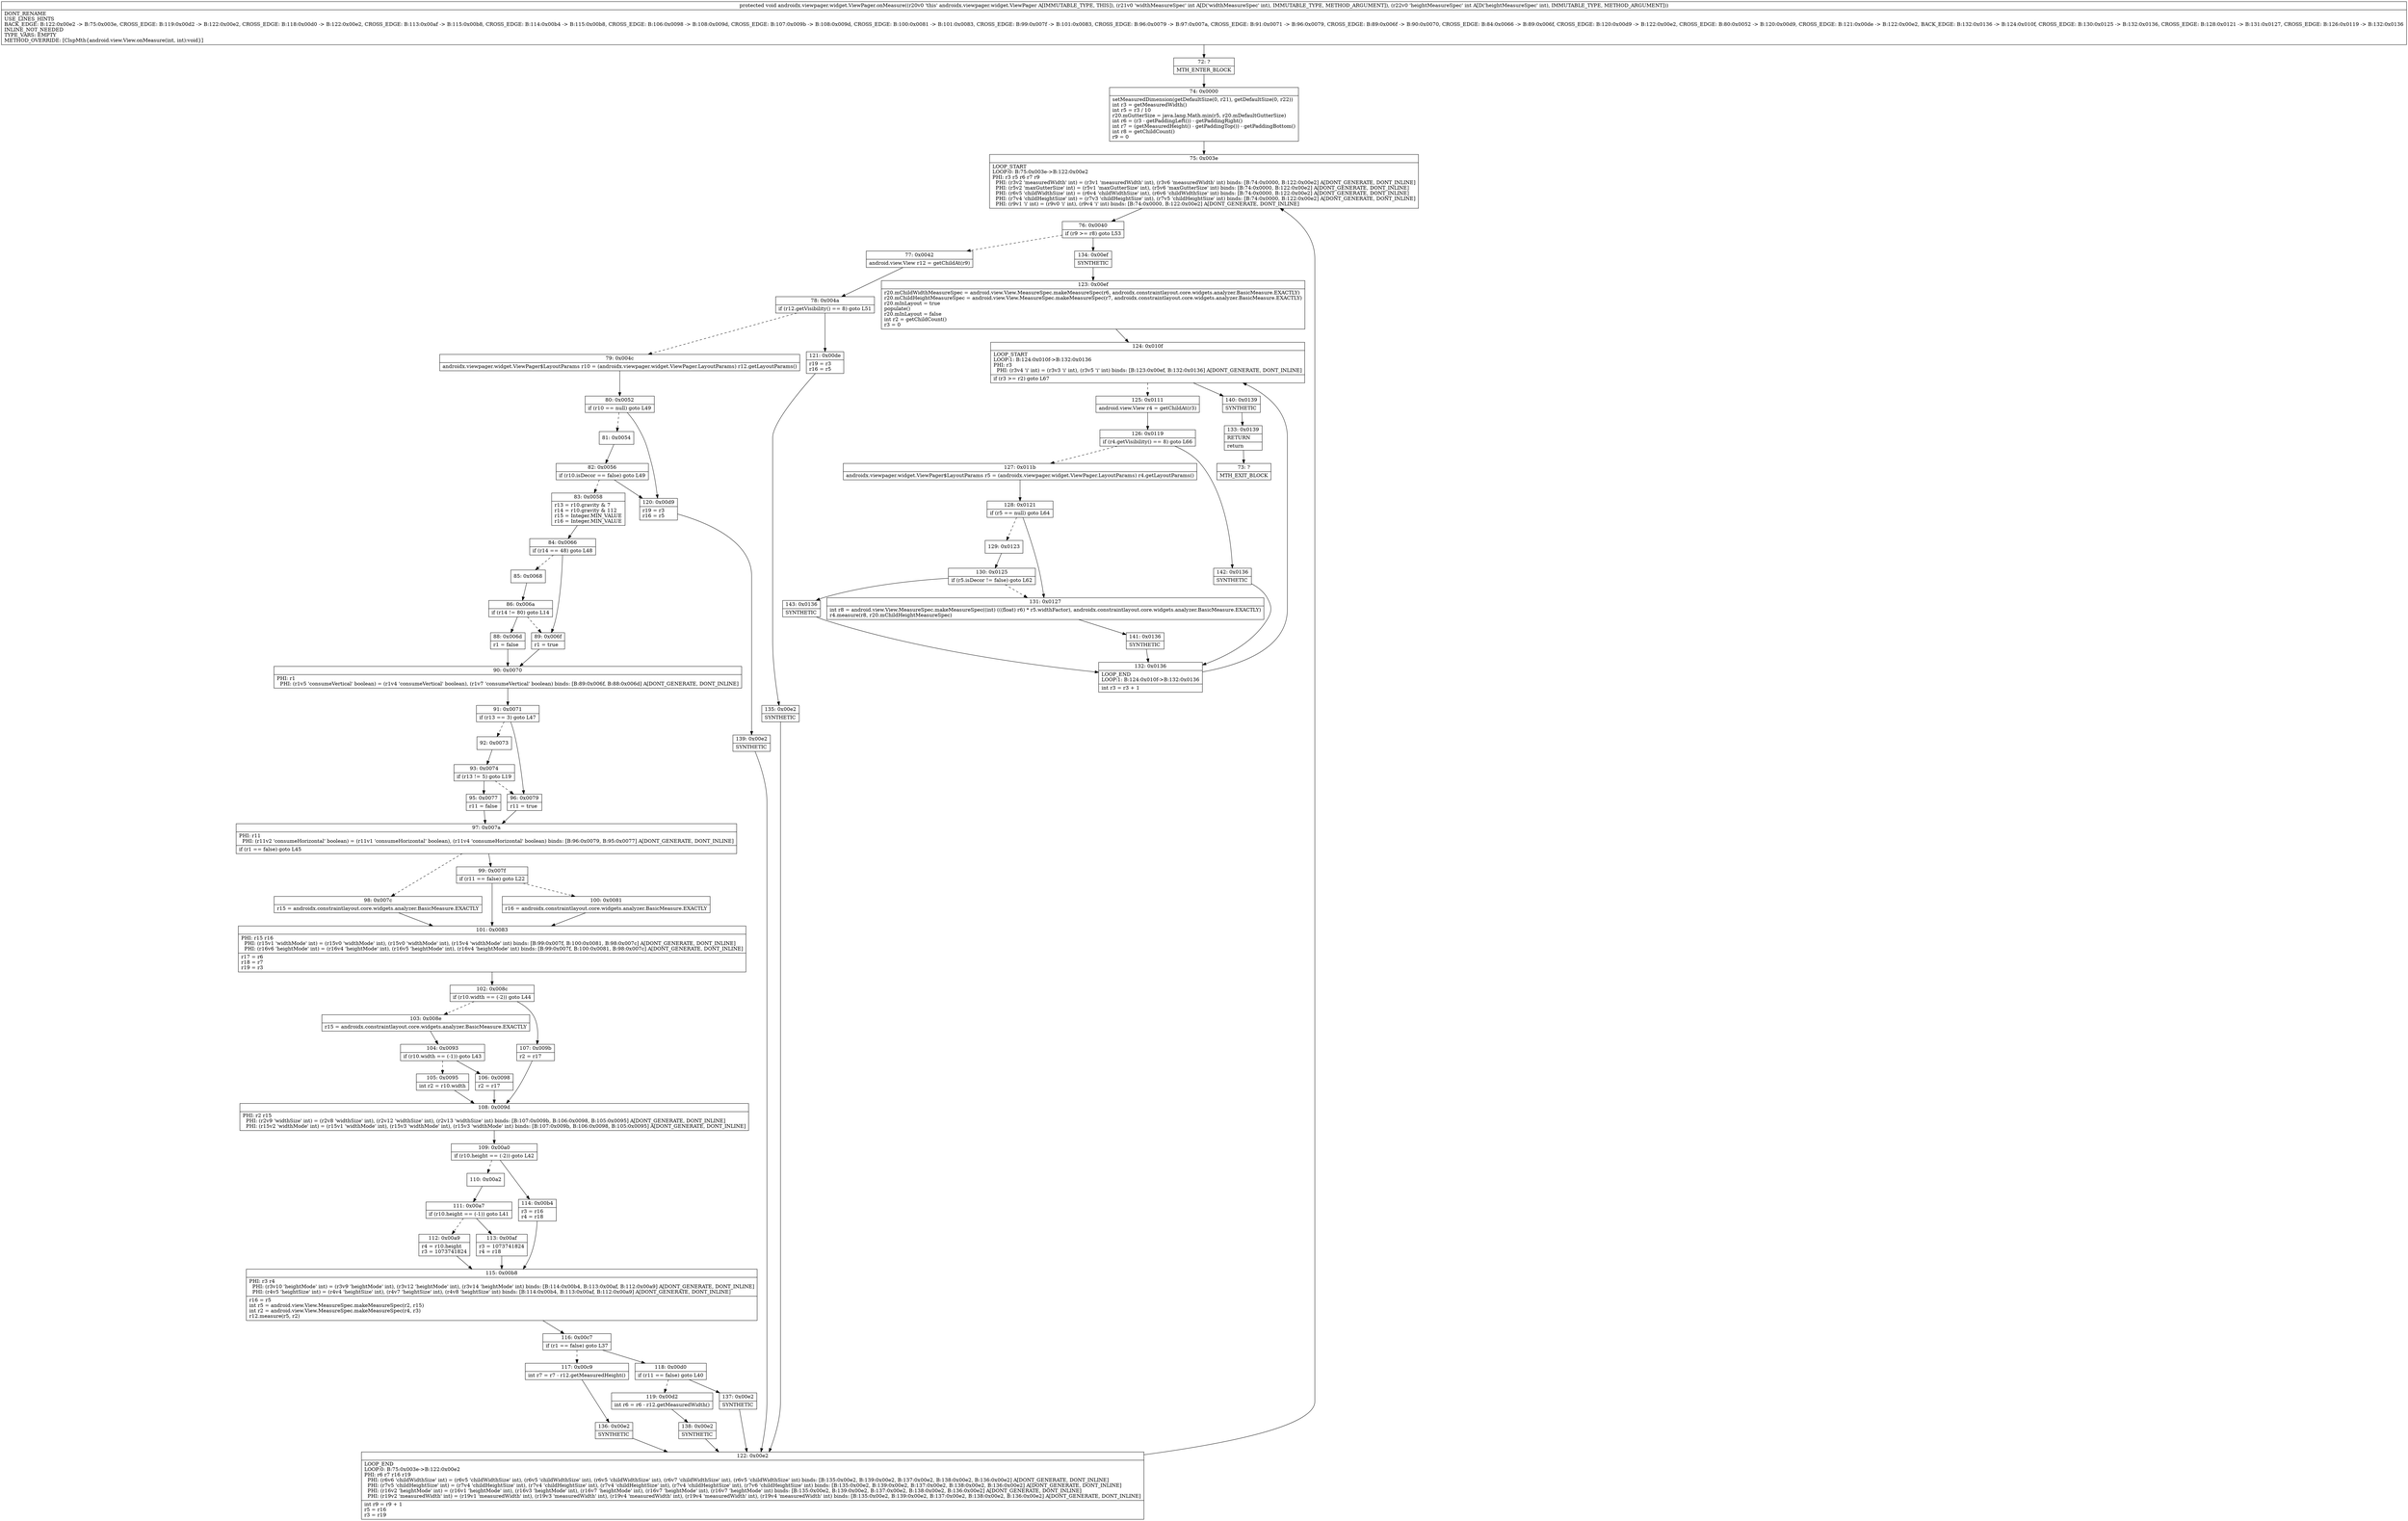 digraph "CFG forandroidx.viewpager.widget.ViewPager.onMeasure(II)V" {
Node_72 [shape=record,label="{72\:\ ?|MTH_ENTER_BLOCK\l}"];
Node_74 [shape=record,label="{74\:\ 0x0000|setMeasuredDimension(getDefaultSize(0, r21), getDefaultSize(0, r22))\lint r3 = getMeasuredWidth()\lint r5 = r3 \/ 10\lr20.mGutterSize = java.lang.Math.min(r5, r20.mDefaultGutterSize)\lint r6 = (r3 \- getPaddingLeft()) \- getPaddingRight()\lint r7 = (getMeasuredHeight() \- getPaddingTop()) \- getPaddingBottom()\lint r8 = getChildCount()\lr9 = 0\l}"];
Node_75 [shape=record,label="{75\:\ 0x003e|LOOP_START\lLOOP:0: B:75:0x003e\-\>B:122:0x00e2\lPHI: r3 r5 r6 r7 r9 \l  PHI: (r3v2 'measuredWidth' int) = (r3v1 'measuredWidth' int), (r3v6 'measuredWidth' int) binds: [B:74:0x0000, B:122:0x00e2] A[DONT_GENERATE, DONT_INLINE]\l  PHI: (r5v2 'maxGutterSize' int) = (r5v1 'maxGutterSize' int), (r5v6 'maxGutterSize' int) binds: [B:74:0x0000, B:122:0x00e2] A[DONT_GENERATE, DONT_INLINE]\l  PHI: (r6v5 'childWidthSize' int) = (r6v4 'childWidthSize' int), (r6v6 'childWidthSize' int) binds: [B:74:0x0000, B:122:0x00e2] A[DONT_GENERATE, DONT_INLINE]\l  PHI: (r7v4 'childHeightSize' int) = (r7v3 'childHeightSize' int), (r7v5 'childHeightSize' int) binds: [B:74:0x0000, B:122:0x00e2] A[DONT_GENERATE, DONT_INLINE]\l  PHI: (r9v1 'i' int) = (r9v0 'i' int), (r9v4 'i' int) binds: [B:74:0x0000, B:122:0x00e2] A[DONT_GENERATE, DONT_INLINE]\l}"];
Node_76 [shape=record,label="{76\:\ 0x0040|if (r9 \>= r8) goto L53\l}"];
Node_77 [shape=record,label="{77\:\ 0x0042|android.view.View r12 = getChildAt(r9)\l}"];
Node_78 [shape=record,label="{78\:\ 0x004a|if (r12.getVisibility() == 8) goto L51\l}"];
Node_79 [shape=record,label="{79\:\ 0x004c|androidx.viewpager.widget.ViewPager$LayoutParams r10 = (androidx.viewpager.widget.ViewPager.LayoutParams) r12.getLayoutParams()\l}"];
Node_80 [shape=record,label="{80\:\ 0x0052|if (r10 == null) goto L49\l}"];
Node_81 [shape=record,label="{81\:\ 0x0054}"];
Node_82 [shape=record,label="{82\:\ 0x0056|if (r10.isDecor == false) goto L49\l}"];
Node_83 [shape=record,label="{83\:\ 0x0058|r13 = r10.gravity & 7\lr14 = r10.gravity & 112\lr15 = Integer.MIN_VALUE\lr16 = Integer.MIN_VALUE\l}"];
Node_84 [shape=record,label="{84\:\ 0x0066|if (r14 == 48) goto L48\l}"];
Node_85 [shape=record,label="{85\:\ 0x0068}"];
Node_86 [shape=record,label="{86\:\ 0x006a|if (r14 != 80) goto L14\l}"];
Node_88 [shape=record,label="{88\:\ 0x006d|r1 = false\l}"];
Node_90 [shape=record,label="{90\:\ 0x0070|PHI: r1 \l  PHI: (r1v5 'consumeVertical' boolean) = (r1v4 'consumeVertical' boolean), (r1v7 'consumeVertical' boolean) binds: [B:89:0x006f, B:88:0x006d] A[DONT_GENERATE, DONT_INLINE]\l}"];
Node_91 [shape=record,label="{91\:\ 0x0071|if (r13 == 3) goto L47\l}"];
Node_92 [shape=record,label="{92\:\ 0x0073}"];
Node_93 [shape=record,label="{93\:\ 0x0074|if (r13 != 5) goto L19\l}"];
Node_95 [shape=record,label="{95\:\ 0x0077|r11 = false\l}"];
Node_97 [shape=record,label="{97\:\ 0x007a|PHI: r11 \l  PHI: (r11v2 'consumeHorizontal' boolean) = (r11v1 'consumeHorizontal' boolean), (r11v4 'consumeHorizontal' boolean) binds: [B:96:0x0079, B:95:0x0077] A[DONT_GENERATE, DONT_INLINE]\l|if (r1 == false) goto L45\l}"];
Node_98 [shape=record,label="{98\:\ 0x007c|r15 = androidx.constraintlayout.core.widgets.analyzer.BasicMeasure.EXACTLY\l}"];
Node_101 [shape=record,label="{101\:\ 0x0083|PHI: r15 r16 \l  PHI: (r15v1 'widthMode' int) = (r15v0 'widthMode' int), (r15v0 'widthMode' int), (r15v4 'widthMode' int) binds: [B:99:0x007f, B:100:0x0081, B:98:0x007c] A[DONT_GENERATE, DONT_INLINE]\l  PHI: (r16v6 'heightMode' int) = (r16v4 'heightMode' int), (r16v5 'heightMode' int), (r16v4 'heightMode' int) binds: [B:99:0x007f, B:100:0x0081, B:98:0x007c] A[DONT_GENERATE, DONT_INLINE]\l|r17 = r6\lr18 = r7\lr19 = r3\l}"];
Node_102 [shape=record,label="{102\:\ 0x008c|if (r10.width == (\-2)) goto L44\l}"];
Node_103 [shape=record,label="{103\:\ 0x008e|r15 = androidx.constraintlayout.core.widgets.analyzer.BasicMeasure.EXACTLY\l}"];
Node_104 [shape=record,label="{104\:\ 0x0093|if (r10.width == (\-1)) goto L43\l}"];
Node_105 [shape=record,label="{105\:\ 0x0095|int r2 = r10.width\l}"];
Node_108 [shape=record,label="{108\:\ 0x009d|PHI: r2 r15 \l  PHI: (r2v9 'widthSize' int) = (r2v8 'widthSize' int), (r2v12 'widthSize' int), (r2v13 'widthSize' int) binds: [B:107:0x009b, B:106:0x0098, B:105:0x0095] A[DONT_GENERATE, DONT_INLINE]\l  PHI: (r15v2 'widthMode' int) = (r15v1 'widthMode' int), (r15v3 'widthMode' int), (r15v3 'widthMode' int) binds: [B:107:0x009b, B:106:0x0098, B:105:0x0095] A[DONT_GENERATE, DONT_INLINE]\l}"];
Node_109 [shape=record,label="{109\:\ 0x00a0|if (r10.height == (\-2)) goto L42\l}"];
Node_110 [shape=record,label="{110\:\ 0x00a2}"];
Node_111 [shape=record,label="{111\:\ 0x00a7|if (r10.height == (\-1)) goto L41\l}"];
Node_112 [shape=record,label="{112\:\ 0x00a9|r4 = r10.height\lr3 = 1073741824\l}"];
Node_115 [shape=record,label="{115\:\ 0x00b8|PHI: r3 r4 \l  PHI: (r3v10 'heightMode' int) = (r3v9 'heightMode' int), (r3v12 'heightMode' int), (r3v14 'heightMode' int) binds: [B:114:0x00b4, B:113:0x00af, B:112:0x00a9] A[DONT_GENERATE, DONT_INLINE]\l  PHI: (r4v5 'heightSize' int) = (r4v4 'heightSize' int), (r4v7 'heightSize' int), (r4v8 'heightSize' int) binds: [B:114:0x00b4, B:113:0x00af, B:112:0x00a9] A[DONT_GENERATE, DONT_INLINE]\l|r16 = r5\lint r5 = android.view.View.MeasureSpec.makeMeasureSpec(r2, r15)\lint r2 = android.view.View.MeasureSpec.makeMeasureSpec(r4, r3)\lr12.measure(r5, r2)\l}"];
Node_116 [shape=record,label="{116\:\ 0x00c7|if (r1 == false) goto L37\l}"];
Node_117 [shape=record,label="{117\:\ 0x00c9|int r7 = r7 \- r12.getMeasuredHeight()\l}"];
Node_136 [shape=record,label="{136\:\ 0x00e2|SYNTHETIC\l}"];
Node_122 [shape=record,label="{122\:\ 0x00e2|LOOP_END\lLOOP:0: B:75:0x003e\-\>B:122:0x00e2\lPHI: r6 r7 r16 r19 \l  PHI: (r6v6 'childWidthSize' int) = (r6v5 'childWidthSize' int), (r6v5 'childWidthSize' int), (r6v5 'childWidthSize' int), (r6v7 'childWidthSize' int), (r6v5 'childWidthSize' int) binds: [B:135:0x00e2, B:139:0x00e2, B:137:0x00e2, B:138:0x00e2, B:136:0x00e2] A[DONT_GENERATE, DONT_INLINE]\l  PHI: (r7v5 'childHeightSize' int) = (r7v4 'childHeightSize' int), (r7v4 'childHeightSize' int), (r7v4 'childHeightSize' int), (r7v4 'childHeightSize' int), (r7v6 'childHeightSize' int) binds: [B:135:0x00e2, B:139:0x00e2, B:137:0x00e2, B:138:0x00e2, B:136:0x00e2] A[DONT_GENERATE, DONT_INLINE]\l  PHI: (r16v2 'heightMode' int) = (r16v1 'heightMode' int), (r16v3 'heightMode' int), (r16v7 'heightMode' int), (r16v7 'heightMode' int), (r16v7 'heightMode' int) binds: [B:135:0x00e2, B:139:0x00e2, B:137:0x00e2, B:138:0x00e2, B:136:0x00e2] A[DONT_GENERATE, DONT_INLINE]\l  PHI: (r19v2 'measuredWidth' int) = (r19v1 'measuredWidth' int), (r19v3 'measuredWidth' int), (r19v4 'measuredWidth' int), (r19v4 'measuredWidth' int), (r19v4 'measuredWidth' int) binds: [B:135:0x00e2, B:139:0x00e2, B:137:0x00e2, B:138:0x00e2, B:136:0x00e2] A[DONT_GENERATE, DONT_INLINE]\l|int r9 = r9 + 1\lr5 = r16\lr3 = r19\l}"];
Node_118 [shape=record,label="{118\:\ 0x00d0|if (r11 == false) goto L40\l}"];
Node_119 [shape=record,label="{119\:\ 0x00d2|int r6 = r6 \- r12.getMeasuredWidth()\l}"];
Node_138 [shape=record,label="{138\:\ 0x00e2|SYNTHETIC\l}"];
Node_137 [shape=record,label="{137\:\ 0x00e2|SYNTHETIC\l}"];
Node_113 [shape=record,label="{113\:\ 0x00af|r3 = 1073741824\lr4 = r18\l}"];
Node_114 [shape=record,label="{114\:\ 0x00b4|r3 = r16\lr4 = r18\l}"];
Node_106 [shape=record,label="{106\:\ 0x0098|r2 = r17\l}"];
Node_107 [shape=record,label="{107\:\ 0x009b|r2 = r17\l}"];
Node_99 [shape=record,label="{99\:\ 0x007f|if (r11 == false) goto L22\l}"];
Node_100 [shape=record,label="{100\:\ 0x0081|r16 = androidx.constraintlayout.core.widgets.analyzer.BasicMeasure.EXACTLY\l}"];
Node_96 [shape=record,label="{96\:\ 0x0079|r11 = true\l}"];
Node_89 [shape=record,label="{89\:\ 0x006f|r1 = true\l}"];
Node_120 [shape=record,label="{120\:\ 0x00d9|r19 = r3\lr16 = r5\l}"];
Node_139 [shape=record,label="{139\:\ 0x00e2|SYNTHETIC\l}"];
Node_121 [shape=record,label="{121\:\ 0x00de|r19 = r3\lr16 = r5\l}"];
Node_135 [shape=record,label="{135\:\ 0x00e2|SYNTHETIC\l}"];
Node_134 [shape=record,label="{134\:\ 0x00ef|SYNTHETIC\l}"];
Node_123 [shape=record,label="{123\:\ 0x00ef|r20.mChildWidthMeasureSpec = android.view.View.MeasureSpec.makeMeasureSpec(r6, androidx.constraintlayout.core.widgets.analyzer.BasicMeasure.EXACTLY)\lr20.mChildHeightMeasureSpec = android.view.View.MeasureSpec.makeMeasureSpec(r7, androidx.constraintlayout.core.widgets.analyzer.BasicMeasure.EXACTLY)\lr20.mInLayout = true\lpopulate()\lr20.mInLayout = false\lint r2 = getChildCount()\lr3 = 0\l}"];
Node_124 [shape=record,label="{124\:\ 0x010f|LOOP_START\lLOOP:1: B:124:0x010f\-\>B:132:0x0136\lPHI: r3 \l  PHI: (r3v4 'i' int) = (r3v3 'i' int), (r3v5 'i' int) binds: [B:123:0x00ef, B:132:0x0136] A[DONT_GENERATE, DONT_INLINE]\l|if (r3 \>= r2) goto L67\l}"];
Node_125 [shape=record,label="{125\:\ 0x0111|android.view.View r4 = getChildAt(r3)\l}"];
Node_126 [shape=record,label="{126\:\ 0x0119|if (r4.getVisibility() == 8) goto L66\l}"];
Node_127 [shape=record,label="{127\:\ 0x011b|androidx.viewpager.widget.ViewPager$LayoutParams r5 = (androidx.viewpager.widget.ViewPager.LayoutParams) r4.getLayoutParams()\l}"];
Node_128 [shape=record,label="{128\:\ 0x0121|if (r5 == null) goto L64\l}"];
Node_129 [shape=record,label="{129\:\ 0x0123}"];
Node_130 [shape=record,label="{130\:\ 0x0125|if (r5.isDecor != false) goto L62\l}"];
Node_143 [shape=record,label="{143\:\ 0x0136|SYNTHETIC\l}"];
Node_132 [shape=record,label="{132\:\ 0x0136|LOOP_END\lLOOP:1: B:124:0x010f\-\>B:132:0x0136\l|int r3 = r3 + 1\l}"];
Node_131 [shape=record,label="{131\:\ 0x0127|int r8 = android.view.View.MeasureSpec.makeMeasureSpec((int) (((float) r6) * r5.widthFactor), androidx.constraintlayout.core.widgets.analyzer.BasicMeasure.EXACTLY)\lr4.measure(r8, r20.mChildHeightMeasureSpec)\l}"];
Node_141 [shape=record,label="{141\:\ 0x0136|SYNTHETIC\l}"];
Node_142 [shape=record,label="{142\:\ 0x0136|SYNTHETIC\l}"];
Node_140 [shape=record,label="{140\:\ 0x0139|SYNTHETIC\l}"];
Node_133 [shape=record,label="{133\:\ 0x0139|RETURN\l|return\l}"];
Node_73 [shape=record,label="{73\:\ ?|MTH_EXIT_BLOCK\l}"];
MethodNode[shape=record,label="{protected void androidx.viewpager.widget.ViewPager.onMeasure((r20v0 'this' androidx.viewpager.widget.ViewPager A[IMMUTABLE_TYPE, THIS]), (r21v0 'widthMeasureSpec' int A[D('widthMeasureSpec' int), IMMUTABLE_TYPE, METHOD_ARGUMENT]), (r22v0 'heightMeasureSpec' int A[D('heightMeasureSpec' int), IMMUTABLE_TYPE, METHOD_ARGUMENT]))  | DONT_RENAME\lUSE_LINES_HINTS\lBACK_EDGE: B:122:0x00e2 \-\> B:75:0x003e, CROSS_EDGE: B:119:0x00d2 \-\> B:122:0x00e2, CROSS_EDGE: B:118:0x00d0 \-\> B:122:0x00e2, CROSS_EDGE: B:113:0x00af \-\> B:115:0x00b8, CROSS_EDGE: B:114:0x00b4 \-\> B:115:0x00b8, CROSS_EDGE: B:106:0x0098 \-\> B:108:0x009d, CROSS_EDGE: B:107:0x009b \-\> B:108:0x009d, CROSS_EDGE: B:100:0x0081 \-\> B:101:0x0083, CROSS_EDGE: B:99:0x007f \-\> B:101:0x0083, CROSS_EDGE: B:96:0x0079 \-\> B:97:0x007a, CROSS_EDGE: B:91:0x0071 \-\> B:96:0x0079, CROSS_EDGE: B:89:0x006f \-\> B:90:0x0070, CROSS_EDGE: B:84:0x0066 \-\> B:89:0x006f, CROSS_EDGE: B:120:0x00d9 \-\> B:122:0x00e2, CROSS_EDGE: B:80:0x0052 \-\> B:120:0x00d9, CROSS_EDGE: B:121:0x00de \-\> B:122:0x00e2, BACK_EDGE: B:132:0x0136 \-\> B:124:0x010f, CROSS_EDGE: B:130:0x0125 \-\> B:132:0x0136, CROSS_EDGE: B:128:0x0121 \-\> B:131:0x0127, CROSS_EDGE: B:126:0x0119 \-\> B:132:0x0136\lINLINE_NOT_NEEDED\lTYPE_VARS: EMPTY\lMETHOD_OVERRIDE: [ClspMth\{android.view.View.onMeasure(int, int):void\}]\l}"];
MethodNode -> Node_72;Node_72 -> Node_74;
Node_74 -> Node_75;
Node_75 -> Node_76;
Node_76 -> Node_77[style=dashed];
Node_76 -> Node_134;
Node_77 -> Node_78;
Node_78 -> Node_79[style=dashed];
Node_78 -> Node_121;
Node_79 -> Node_80;
Node_80 -> Node_81[style=dashed];
Node_80 -> Node_120;
Node_81 -> Node_82;
Node_82 -> Node_83[style=dashed];
Node_82 -> Node_120;
Node_83 -> Node_84;
Node_84 -> Node_85[style=dashed];
Node_84 -> Node_89;
Node_85 -> Node_86;
Node_86 -> Node_88;
Node_86 -> Node_89[style=dashed];
Node_88 -> Node_90;
Node_90 -> Node_91;
Node_91 -> Node_92[style=dashed];
Node_91 -> Node_96;
Node_92 -> Node_93;
Node_93 -> Node_95;
Node_93 -> Node_96[style=dashed];
Node_95 -> Node_97;
Node_97 -> Node_98[style=dashed];
Node_97 -> Node_99;
Node_98 -> Node_101;
Node_101 -> Node_102;
Node_102 -> Node_103[style=dashed];
Node_102 -> Node_107;
Node_103 -> Node_104;
Node_104 -> Node_105[style=dashed];
Node_104 -> Node_106;
Node_105 -> Node_108;
Node_108 -> Node_109;
Node_109 -> Node_110[style=dashed];
Node_109 -> Node_114;
Node_110 -> Node_111;
Node_111 -> Node_112[style=dashed];
Node_111 -> Node_113;
Node_112 -> Node_115;
Node_115 -> Node_116;
Node_116 -> Node_117[style=dashed];
Node_116 -> Node_118;
Node_117 -> Node_136;
Node_136 -> Node_122;
Node_122 -> Node_75;
Node_118 -> Node_119[style=dashed];
Node_118 -> Node_137;
Node_119 -> Node_138;
Node_138 -> Node_122;
Node_137 -> Node_122;
Node_113 -> Node_115;
Node_114 -> Node_115;
Node_106 -> Node_108;
Node_107 -> Node_108;
Node_99 -> Node_100[style=dashed];
Node_99 -> Node_101;
Node_100 -> Node_101;
Node_96 -> Node_97;
Node_89 -> Node_90;
Node_120 -> Node_139;
Node_139 -> Node_122;
Node_121 -> Node_135;
Node_135 -> Node_122;
Node_134 -> Node_123;
Node_123 -> Node_124;
Node_124 -> Node_125[style=dashed];
Node_124 -> Node_140;
Node_125 -> Node_126;
Node_126 -> Node_127[style=dashed];
Node_126 -> Node_142;
Node_127 -> Node_128;
Node_128 -> Node_129[style=dashed];
Node_128 -> Node_131;
Node_129 -> Node_130;
Node_130 -> Node_131[style=dashed];
Node_130 -> Node_143;
Node_143 -> Node_132;
Node_132 -> Node_124;
Node_131 -> Node_141;
Node_141 -> Node_132;
Node_142 -> Node_132;
Node_140 -> Node_133;
Node_133 -> Node_73;
}


